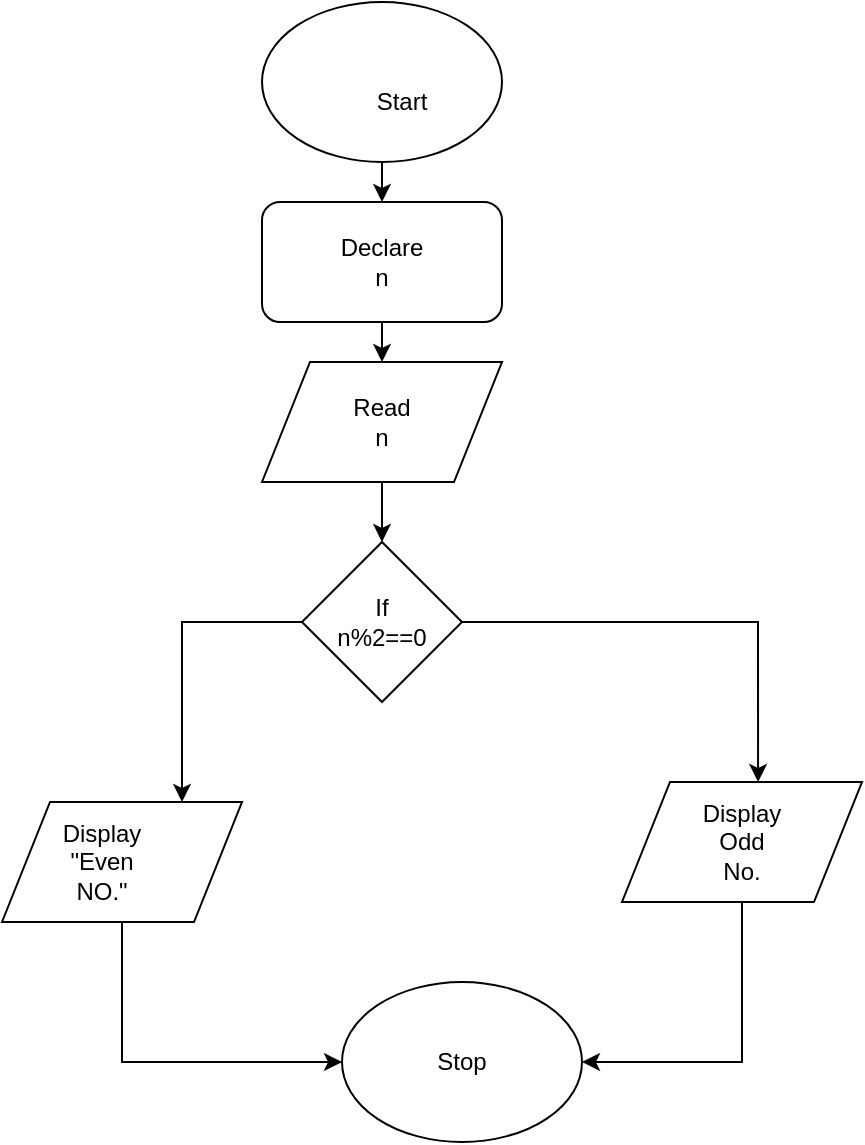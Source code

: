 <mxfile version="12.1.3" type="device" pages="1"><diagram id="qBz46lKS0HtVHesK3e5y" name="Page-1"><mxGraphModel dx="854" dy="402" grid="1" gridSize="10" guides="1" tooltips="1" connect="1" arrows="1" fold="1" page="1" pageScale="1" pageWidth="850" pageHeight="1100" math="0" shadow="0"><root><mxCell id="0"/><mxCell id="1" parent="0"/><mxCell id="h6sYSJEGC3glHa5kepxm-15" style="edgeStyle=orthogonalEdgeStyle;rounded=0;orthogonalLoop=1;jettySize=auto;html=1;exitX=0.5;exitY=1;exitDx=0;exitDy=0;entryX=0.5;entryY=0;entryDx=0;entryDy=0;" edge="1" parent="1" source="h6sYSJEGC3glHa5kepxm-1" target="h6sYSJEGC3glHa5kepxm-2"><mxGeometry relative="1" as="geometry"/></mxCell><mxCell id="h6sYSJEGC3glHa5kepxm-1" value="" style="ellipse;whiteSpace=wrap;html=1;" vertex="1" parent="1"><mxGeometry x="330" y="40" width="120" height="80" as="geometry"/></mxCell><mxCell id="h6sYSJEGC3glHa5kepxm-16" style="edgeStyle=orthogonalEdgeStyle;rounded=0;orthogonalLoop=1;jettySize=auto;html=1;exitX=0.5;exitY=1;exitDx=0;exitDy=0;entryX=0.5;entryY=0;entryDx=0;entryDy=0;" edge="1" parent="1" source="h6sYSJEGC3glHa5kepxm-2" target="h6sYSJEGC3glHa5kepxm-3"><mxGeometry relative="1" as="geometry"/></mxCell><mxCell id="h6sYSJEGC3glHa5kepxm-2" value="" style="rounded=1;whiteSpace=wrap;html=1;" vertex="1" parent="1"><mxGeometry x="330" y="140" width="120" height="60" as="geometry"/></mxCell><mxCell id="h6sYSJEGC3glHa5kepxm-17" style="edgeStyle=orthogonalEdgeStyle;rounded=0;orthogonalLoop=1;jettySize=auto;html=1;exitX=0.5;exitY=1;exitDx=0;exitDy=0;entryX=0.5;entryY=0;entryDx=0;entryDy=0;" edge="1" parent="1" source="h6sYSJEGC3glHa5kepxm-3" target="h6sYSJEGC3glHa5kepxm-4"><mxGeometry relative="1" as="geometry"/></mxCell><mxCell id="h6sYSJEGC3glHa5kepxm-3" value="" style="shape=parallelogram;perimeter=parallelogramPerimeter;whiteSpace=wrap;html=1;" vertex="1" parent="1"><mxGeometry x="330" y="220" width="120" height="60" as="geometry"/></mxCell><mxCell id="h6sYSJEGC3glHa5kepxm-18" style="edgeStyle=orthogonalEdgeStyle;rounded=0;orthogonalLoop=1;jettySize=auto;html=1;exitX=0;exitY=0.5;exitDx=0;exitDy=0;entryX=0.75;entryY=0;entryDx=0;entryDy=0;" edge="1" parent="1" source="h6sYSJEGC3glHa5kepxm-4" target="h6sYSJEGC3glHa5kepxm-5"><mxGeometry relative="1" as="geometry"/></mxCell><mxCell id="h6sYSJEGC3glHa5kepxm-19" style="edgeStyle=orthogonalEdgeStyle;rounded=0;orthogonalLoop=1;jettySize=auto;html=1;entryX=0.567;entryY=0;entryDx=0;entryDy=0;entryPerimeter=0;" edge="1" parent="1" source="h6sYSJEGC3glHa5kepxm-4" target="h6sYSJEGC3glHa5kepxm-6"><mxGeometry relative="1" as="geometry"/></mxCell><mxCell id="h6sYSJEGC3glHa5kepxm-4" value="" style="rhombus;whiteSpace=wrap;html=1;" vertex="1" parent="1"><mxGeometry x="350" y="310" width="80" height="80" as="geometry"/></mxCell><mxCell id="h6sYSJEGC3glHa5kepxm-20" style="edgeStyle=orthogonalEdgeStyle;rounded=0;orthogonalLoop=1;jettySize=auto;html=1;exitX=0.5;exitY=1;exitDx=0;exitDy=0;entryX=0;entryY=0.5;entryDx=0;entryDy=0;" edge="1" parent="1" source="h6sYSJEGC3glHa5kepxm-5" target="h6sYSJEGC3glHa5kepxm-7"><mxGeometry relative="1" as="geometry"/></mxCell><mxCell id="h6sYSJEGC3glHa5kepxm-5" value="" style="shape=parallelogram;perimeter=parallelogramPerimeter;whiteSpace=wrap;html=1;" vertex="1" parent="1"><mxGeometry x="200" y="440" width="120" height="60" as="geometry"/></mxCell><mxCell id="h6sYSJEGC3glHa5kepxm-21" style="edgeStyle=orthogonalEdgeStyle;rounded=0;orthogonalLoop=1;jettySize=auto;html=1;exitX=0.5;exitY=1;exitDx=0;exitDy=0;entryX=1;entryY=0.5;entryDx=0;entryDy=0;" edge="1" parent="1" source="h6sYSJEGC3glHa5kepxm-6" target="h6sYSJEGC3glHa5kepxm-7"><mxGeometry relative="1" as="geometry"/></mxCell><mxCell id="h6sYSJEGC3glHa5kepxm-6" value="" style="shape=parallelogram;perimeter=parallelogramPerimeter;whiteSpace=wrap;html=1;" vertex="1" parent="1"><mxGeometry x="510" y="430" width="120" height="60" as="geometry"/></mxCell><mxCell id="h6sYSJEGC3glHa5kepxm-7" value="" style="ellipse;whiteSpace=wrap;html=1;" vertex="1" parent="1"><mxGeometry x="370" y="530" width="120" height="80" as="geometry"/></mxCell><mxCell id="h6sYSJEGC3glHa5kepxm-8" value="Read n" style="text;html=1;strokeColor=none;fillColor=none;align=center;verticalAlign=middle;whiteSpace=wrap;rounded=0;" vertex="1" parent="1"><mxGeometry x="370" y="240" width="40" height="20" as="geometry"/></mxCell><mxCell id="h6sYSJEGC3glHa5kepxm-9" value="Stop" style="text;html=1;strokeColor=none;fillColor=none;align=center;verticalAlign=middle;whiteSpace=wrap;rounded=0;" vertex="1" parent="1"><mxGeometry x="410" y="560" width="40" height="20" as="geometry"/></mxCell><mxCell id="h6sYSJEGC3glHa5kepxm-10" value="Display &quot;Even NO.&quot;" style="text;html=1;strokeColor=none;fillColor=none;align=center;verticalAlign=middle;whiteSpace=wrap;rounded=0;" vertex="1" parent="1"><mxGeometry x="230" y="460" width="40" height="20" as="geometry"/></mxCell><mxCell id="h6sYSJEGC3glHa5kepxm-11" value="Display Odd No." style="text;html=1;strokeColor=none;fillColor=none;align=center;verticalAlign=middle;whiteSpace=wrap;rounded=0;" vertex="1" parent="1"><mxGeometry x="550" y="450" width="40" height="20" as="geometry"/></mxCell><mxCell id="h6sYSJEGC3glHa5kepxm-12" value="If n%2==0" style="text;html=1;strokeColor=none;fillColor=none;align=center;verticalAlign=middle;whiteSpace=wrap;rounded=0;" vertex="1" parent="1"><mxGeometry x="370" y="340" width="40" height="20" as="geometry"/></mxCell><mxCell id="h6sYSJEGC3glHa5kepxm-13" value="Start" style="text;html=1;strokeColor=none;fillColor=none;align=center;verticalAlign=middle;whiteSpace=wrap;rounded=0;" vertex="1" parent="1"><mxGeometry x="380" y="80" width="40" height="20" as="geometry"/></mxCell><mxCell id="h6sYSJEGC3glHa5kepxm-14" value="Declare n" style="text;html=1;strokeColor=none;fillColor=none;align=center;verticalAlign=middle;whiteSpace=wrap;rounded=0;" vertex="1" parent="1"><mxGeometry x="370" y="160" width="40" height="20" as="geometry"/></mxCell></root></mxGraphModel></diagram></mxfile>